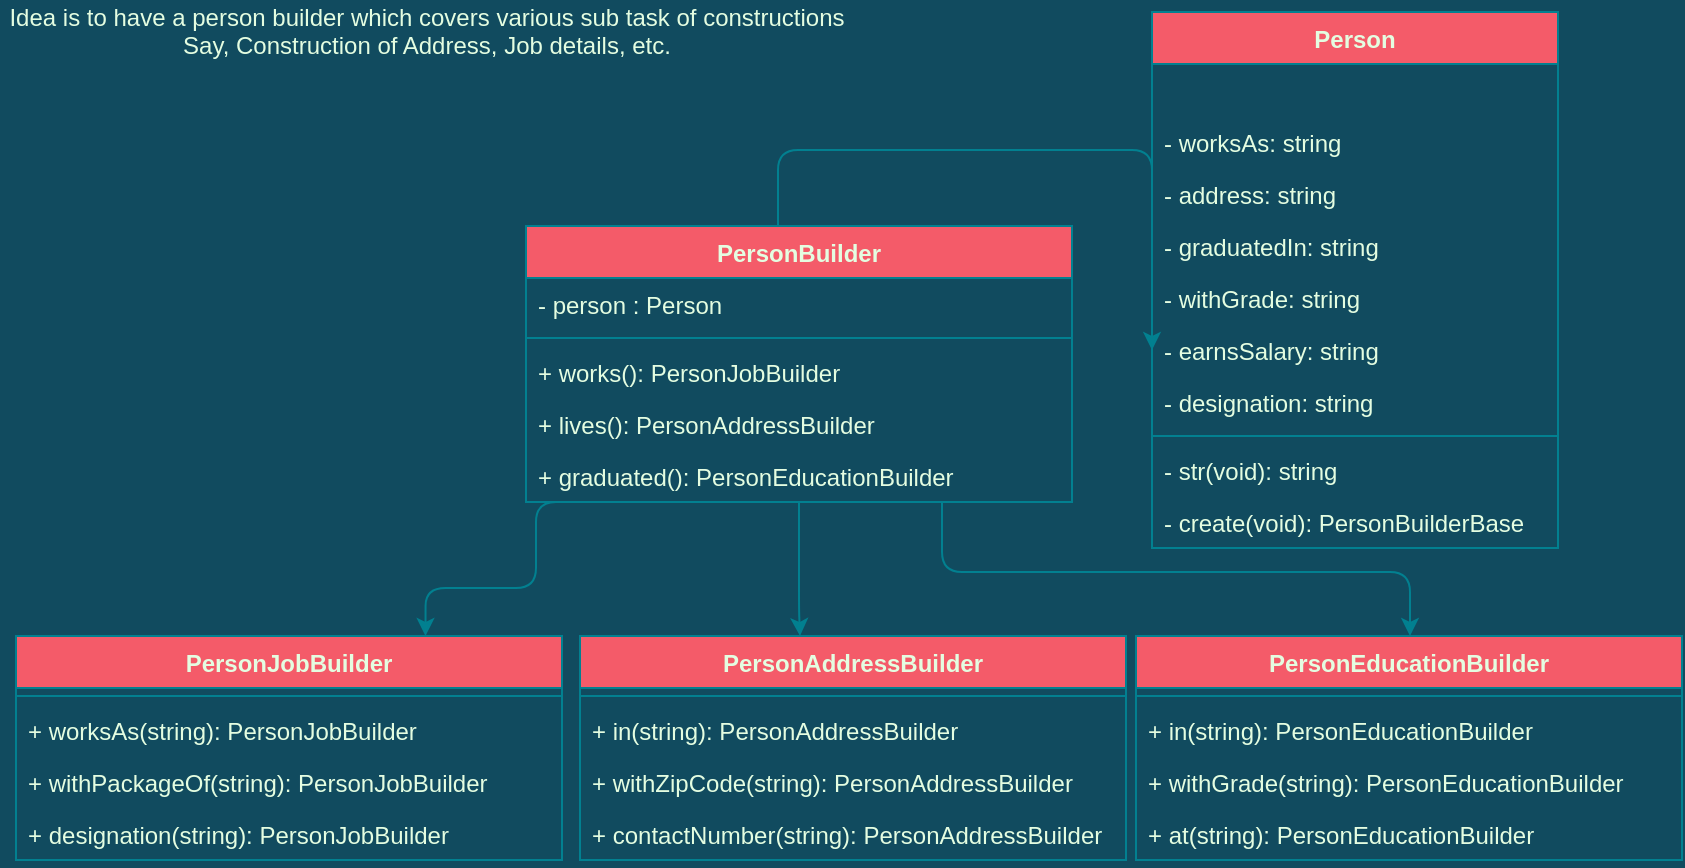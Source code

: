 <mxfile version="14.1.2" type="github">
  <diagram id="x5gHuUsIIJ-AkQ3tlWG3" name="Page-1">
    <mxGraphModel dx="868" dy="592" grid="0" gridSize="10" guides="1" tooltips="1" connect="1" arrows="1" fold="1" page="1" pageScale="1" pageWidth="827" pageHeight="1169" background="#114B5F" math="0" shadow="0">
      <root>
        <mxCell id="0" />
        <mxCell id="1" parent="0" />
        <mxCell id="iUWRhTmWpU_0zO2Lu-_L-1" value="Person&#xa;" style="swimlane;fontStyle=1;align=center;verticalAlign=top;childLayout=stackLayout;horizontal=1;startSize=26;horizontalStack=0;resizeParent=1;resizeParentMax=0;resizeLast=0;collapsible=1;marginBottom=0;fillColor=#F45B69;strokeColor=#028090;fontColor=#E4FDE1;" parent="1" vertex="1">
          <mxGeometry x="581" y="15" width="203" height="268" as="geometry" />
        </mxCell>
        <mxCell id="iUWRhTmWpU_0zO2Lu-_L-2" value="&#xa;" style="text;strokeColor=none;fillColor=none;align=left;verticalAlign=top;spacingLeft=4;spacingRight=4;overflow=hidden;rotatable=0;points=[[0,0.5],[1,0.5]];portConstraint=eastwest;fontColor=#E4FDE1;" parent="iUWRhTmWpU_0zO2Lu-_L-1" vertex="1">
          <mxGeometry y="26" width="203" height="26" as="geometry" />
        </mxCell>
        <mxCell id="iUWRhTmWpU_0zO2Lu-_L-13" value="- worksAs: string" style="text;strokeColor=none;fillColor=none;align=left;verticalAlign=top;spacingLeft=4;spacingRight=4;overflow=hidden;rotatable=0;points=[[0,0.5],[1,0.5]];portConstraint=eastwest;fontColor=#E4FDE1;" parent="iUWRhTmWpU_0zO2Lu-_L-1" vertex="1">
          <mxGeometry y="52" width="203" height="26" as="geometry" />
        </mxCell>
        <mxCell id="iUWRhTmWpU_0zO2Lu-_L-12" value="- address: string" style="text;strokeColor=none;fillColor=none;align=left;verticalAlign=top;spacingLeft=4;spacingRight=4;overflow=hidden;rotatable=0;points=[[0,0.5],[1,0.5]];portConstraint=eastwest;fontColor=#E4FDE1;" parent="iUWRhTmWpU_0zO2Lu-_L-1" vertex="1">
          <mxGeometry y="78" width="203" height="26" as="geometry" />
        </mxCell>
        <mxCell id="uwW9TZI5FmVvOkZDhSwe-39" value="- graduatedIn: string" style="text;strokeColor=none;fillColor=none;align=left;verticalAlign=top;spacingLeft=4;spacingRight=4;overflow=hidden;rotatable=0;points=[[0,0.5],[1,0.5]];portConstraint=eastwest;fontColor=#E4FDE1;" vertex="1" parent="iUWRhTmWpU_0zO2Lu-_L-1">
          <mxGeometry y="104" width="203" height="26" as="geometry" />
        </mxCell>
        <mxCell id="uwW9TZI5FmVvOkZDhSwe-41" value="- withGrade: string" style="text;strokeColor=none;fillColor=none;align=left;verticalAlign=top;spacingLeft=4;spacingRight=4;overflow=hidden;rotatable=0;points=[[0,0.5],[1,0.5]];portConstraint=eastwest;fontColor=#E4FDE1;" vertex="1" parent="iUWRhTmWpU_0zO2Lu-_L-1">
          <mxGeometry y="130" width="203" height="26" as="geometry" />
        </mxCell>
        <mxCell id="uwW9TZI5FmVvOkZDhSwe-40" value="- earnsSalary: string" style="text;strokeColor=none;fillColor=none;align=left;verticalAlign=top;spacingLeft=4;spacingRight=4;overflow=hidden;rotatable=0;points=[[0,0.5],[1,0.5]];portConstraint=eastwest;fontColor=#E4FDE1;" vertex="1" parent="iUWRhTmWpU_0zO2Lu-_L-1">
          <mxGeometry y="156" width="203" height="26" as="geometry" />
        </mxCell>
        <mxCell id="iUWRhTmWpU_0zO2Lu-_L-9" value="- designation: string" style="text;strokeColor=none;fillColor=none;align=left;verticalAlign=top;spacingLeft=4;spacingRight=4;overflow=hidden;rotatable=0;points=[[0,0.5],[1,0.5]];portConstraint=eastwest;fontColor=#E4FDE1;" parent="iUWRhTmWpU_0zO2Lu-_L-1" vertex="1">
          <mxGeometry y="182" width="203" height="26" as="geometry" />
        </mxCell>
        <mxCell id="iUWRhTmWpU_0zO2Lu-_L-3" value="" style="line;strokeWidth=1;fillColor=none;align=left;verticalAlign=middle;spacingTop=-1;spacingLeft=3;spacingRight=3;rotatable=0;labelPosition=right;points=[];portConstraint=eastwest;labelBackgroundColor=#114B5F;strokeColor=#028090;fontColor=#E4FDE1;" parent="iUWRhTmWpU_0zO2Lu-_L-1" vertex="1">
          <mxGeometry y="208" width="203" height="8" as="geometry" />
        </mxCell>
        <mxCell id="iUWRhTmWpU_0zO2Lu-_L-4" value="- str(void): string" style="text;strokeColor=none;fillColor=none;align=left;verticalAlign=top;spacingLeft=4;spacingRight=4;overflow=hidden;rotatable=0;points=[[0,0.5],[1,0.5]];portConstraint=eastwest;fontColor=#E4FDE1;" parent="iUWRhTmWpU_0zO2Lu-_L-1" vertex="1">
          <mxGeometry y="216" width="203" height="26" as="geometry" />
        </mxCell>
        <mxCell id="uwW9TZI5FmVvOkZDhSwe-3" value="- create(void): PersonBuilderBase" style="text;strokeColor=none;fillColor=none;align=left;verticalAlign=top;spacingLeft=4;spacingRight=4;overflow=hidden;rotatable=0;points=[[0,0.5],[1,0.5]];portConstraint=eastwest;fontColor=#E4FDE1;" vertex="1" parent="iUWRhTmWpU_0zO2Lu-_L-1">
          <mxGeometry y="242" width="203" height="26" as="geometry" />
        </mxCell>
        <mxCell id="uwW9TZI5FmVvOkZDhSwe-2" value="&lt;div&gt;Idea is to have a person builder which covers various sub task of constructions&lt;/div&gt;&lt;div&gt;Say, Construction of Address, Job details, etc.&lt;/div&gt;&lt;div&gt;&lt;br&gt;&lt;/div&gt;" style="text;html=1;align=center;verticalAlign=middle;resizable=0;points=[];autosize=1;fontColor=#E4FDE1;" vertex="1" parent="1">
          <mxGeometry x="5" y="9" width="426" height="46" as="geometry" />
        </mxCell>
        <mxCell id="uwW9TZI5FmVvOkZDhSwe-42" style="edgeStyle=orthogonalEdgeStyle;orthogonalLoop=1;jettySize=auto;html=1;entryX=0;entryY=0.5;entryDx=0;entryDy=0;labelBackgroundColor=#114B5F;strokeColor=#028090;fontColor=#E4FDE1;" edge="1" parent="1" source="uwW9TZI5FmVvOkZDhSwe-9" target="uwW9TZI5FmVvOkZDhSwe-40">
          <mxGeometry relative="1" as="geometry">
            <Array as="points">
              <mxPoint x="394" y="208" />
              <mxPoint x="394" y="84" />
              <mxPoint x="581" y="84" />
            </Array>
          </mxGeometry>
        </mxCell>
        <mxCell id="uwW9TZI5FmVvOkZDhSwe-43" style="edgeStyle=orthogonalEdgeStyle;orthogonalLoop=1;jettySize=auto;html=1;entryX=0.75;entryY=0;entryDx=0;entryDy=0;exitX=0.5;exitY=1;exitDx=0;exitDy=0;labelBackgroundColor=#114B5F;strokeColor=#028090;fontColor=#E4FDE1;" edge="1" parent="1" source="uwW9TZI5FmVvOkZDhSwe-9" target="uwW9TZI5FmVvOkZDhSwe-20">
          <mxGeometry relative="1" as="geometry">
            <mxPoint x="361" y="319" as="sourcePoint" />
            <Array as="points">
              <mxPoint x="273" y="260" />
              <mxPoint x="273" y="303" />
              <mxPoint x="218" y="303" />
            </Array>
          </mxGeometry>
        </mxCell>
        <mxCell id="uwW9TZI5FmVvOkZDhSwe-44" style="edgeStyle=orthogonalEdgeStyle;orthogonalLoop=1;jettySize=auto;html=1;labelBackgroundColor=#114B5F;strokeColor=#028090;fontColor=#E4FDE1;" edge="1" parent="1" source="uwW9TZI5FmVvOkZDhSwe-9" target="uwW9TZI5FmVvOkZDhSwe-26">
          <mxGeometry relative="1" as="geometry">
            <mxPoint x="405" y="306" as="targetPoint" />
            <Array as="points">
              <mxPoint x="405" y="314" />
              <mxPoint x="405" y="314" />
            </Array>
          </mxGeometry>
        </mxCell>
        <mxCell id="uwW9TZI5FmVvOkZDhSwe-45" style="edgeStyle=orthogonalEdgeStyle;orthogonalLoop=1;jettySize=auto;html=1;labelBackgroundColor=#114B5F;strokeColor=#028090;fontColor=#E4FDE1;" edge="1" parent="1" source="uwW9TZI5FmVvOkZDhSwe-9" target="uwW9TZI5FmVvOkZDhSwe-32">
          <mxGeometry relative="1" as="geometry">
            <Array as="points">
              <mxPoint x="476" y="295" />
              <mxPoint x="710" y="295" />
            </Array>
          </mxGeometry>
        </mxCell>
        <mxCell id="uwW9TZI5FmVvOkZDhSwe-9" value="PersonBuilder" style="swimlane;fontStyle=1;align=center;verticalAlign=top;childLayout=stackLayout;horizontal=1;startSize=26;horizontalStack=0;resizeParent=1;resizeParentMax=0;resizeLast=0;collapsible=1;marginBottom=0;fillColor=#F45B69;strokeColor=#028090;fontColor=#E4FDE1;" vertex="1" parent="1">
          <mxGeometry x="268" y="122" width="273" height="138" as="geometry" />
        </mxCell>
        <mxCell id="uwW9TZI5FmVvOkZDhSwe-10" value="- person : Person" style="text;strokeColor=none;fillColor=none;align=left;verticalAlign=top;spacingLeft=4;spacingRight=4;overflow=hidden;rotatable=0;points=[[0,0.5],[1,0.5]];portConstraint=eastwest;fontColor=#E4FDE1;" vertex="1" parent="uwW9TZI5FmVvOkZDhSwe-9">
          <mxGeometry y="26" width="273" height="26" as="geometry" />
        </mxCell>
        <mxCell id="uwW9TZI5FmVvOkZDhSwe-11" value="" style="line;strokeWidth=1;fillColor=none;align=left;verticalAlign=middle;spacingTop=-1;spacingLeft=3;spacingRight=3;rotatable=0;labelPosition=right;points=[];portConstraint=eastwest;labelBackgroundColor=#114B5F;strokeColor=#028090;fontColor=#E4FDE1;" vertex="1" parent="uwW9TZI5FmVvOkZDhSwe-9">
          <mxGeometry y="52" width="273" height="8" as="geometry" />
        </mxCell>
        <mxCell id="uwW9TZI5FmVvOkZDhSwe-12" value="+ works(): PersonJobBuilder" style="text;strokeColor=none;fillColor=none;align=left;verticalAlign=top;spacingLeft=4;spacingRight=4;overflow=hidden;rotatable=0;points=[[0,0.5],[1,0.5]];portConstraint=eastwest;fontColor=#E4FDE1;" vertex="1" parent="uwW9TZI5FmVvOkZDhSwe-9">
          <mxGeometry y="60" width="273" height="26" as="geometry" />
        </mxCell>
        <mxCell id="uwW9TZI5FmVvOkZDhSwe-13" value="+ lives(): PersonAddressBuilder" style="text;strokeColor=none;fillColor=none;align=left;verticalAlign=top;spacingLeft=4;spacingRight=4;overflow=hidden;rotatable=0;points=[[0,0.5],[1,0.5]];portConstraint=eastwest;fontColor=#E4FDE1;" vertex="1" parent="uwW9TZI5FmVvOkZDhSwe-9">
          <mxGeometry y="86" width="273" height="26" as="geometry" />
        </mxCell>
        <mxCell id="uwW9TZI5FmVvOkZDhSwe-14" value="+ graduated(): PersonEducationBuilder" style="text;strokeColor=none;fillColor=none;align=left;verticalAlign=top;spacingLeft=4;spacingRight=4;overflow=hidden;rotatable=0;points=[[0,0.5],[1,0.5]];portConstraint=eastwest;fontColor=#E4FDE1;" vertex="1" parent="uwW9TZI5FmVvOkZDhSwe-9">
          <mxGeometry y="112" width="273" height="26" as="geometry" />
        </mxCell>
        <mxCell id="uwW9TZI5FmVvOkZDhSwe-20" value="PersonJobBuilder" style="swimlane;fontStyle=1;align=center;verticalAlign=top;childLayout=stackLayout;horizontal=1;startSize=26;horizontalStack=0;resizeParent=1;resizeParentMax=0;resizeLast=0;collapsible=1;marginBottom=0;fillColor=#F45B69;strokeColor=#028090;fontColor=#E4FDE1;" vertex="1" parent="1">
          <mxGeometry x="13" y="327" width="273" height="112" as="geometry" />
        </mxCell>
        <mxCell id="uwW9TZI5FmVvOkZDhSwe-22" value="" style="line;strokeWidth=1;fillColor=none;align=left;verticalAlign=middle;spacingTop=-1;spacingLeft=3;spacingRight=3;rotatable=0;labelPosition=right;points=[];portConstraint=eastwest;labelBackgroundColor=#114B5F;strokeColor=#028090;fontColor=#E4FDE1;" vertex="1" parent="uwW9TZI5FmVvOkZDhSwe-20">
          <mxGeometry y="26" width="273" height="8" as="geometry" />
        </mxCell>
        <mxCell id="uwW9TZI5FmVvOkZDhSwe-23" value="+ worksAs(string): PersonJobBuilder" style="text;strokeColor=none;fillColor=none;align=left;verticalAlign=top;spacingLeft=4;spacingRight=4;overflow=hidden;rotatable=0;points=[[0,0.5],[1,0.5]];portConstraint=eastwest;fontColor=#E4FDE1;" vertex="1" parent="uwW9TZI5FmVvOkZDhSwe-20">
          <mxGeometry y="34" width="273" height="26" as="geometry" />
        </mxCell>
        <mxCell id="uwW9TZI5FmVvOkZDhSwe-24" value="+ withPackageOf(string): PersonJobBuilder" style="text;strokeColor=none;fillColor=none;align=left;verticalAlign=top;spacingLeft=4;spacingRight=4;overflow=hidden;rotatable=0;points=[[0,0.5],[1,0.5]];portConstraint=eastwest;fontColor=#E4FDE1;" vertex="1" parent="uwW9TZI5FmVvOkZDhSwe-20">
          <mxGeometry y="60" width="273" height="26" as="geometry" />
        </mxCell>
        <mxCell id="uwW9TZI5FmVvOkZDhSwe-25" value="+ designation(string): PersonJobBuilder" style="text;strokeColor=none;fillColor=none;align=left;verticalAlign=top;spacingLeft=4;spacingRight=4;overflow=hidden;rotatable=0;points=[[0,0.5],[1,0.5]];portConstraint=eastwest;fontColor=#E4FDE1;" vertex="1" parent="uwW9TZI5FmVvOkZDhSwe-20">
          <mxGeometry y="86" width="273" height="26" as="geometry" />
        </mxCell>
        <mxCell id="uwW9TZI5FmVvOkZDhSwe-26" value="PersonAddressBuilder" style="swimlane;fontStyle=1;align=center;verticalAlign=top;childLayout=stackLayout;horizontal=1;startSize=26;horizontalStack=0;resizeParent=1;resizeParentMax=0;resizeLast=0;collapsible=1;marginBottom=0;fillColor=#F45B69;strokeColor=#028090;fontColor=#E4FDE1;" vertex="1" parent="1">
          <mxGeometry x="295" y="327" width="273" height="112" as="geometry" />
        </mxCell>
        <mxCell id="uwW9TZI5FmVvOkZDhSwe-28" value="" style="line;strokeWidth=1;fillColor=none;align=left;verticalAlign=middle;spacingTop=-1;spacingLeft=3;spacingRight=3;rotatable=0;labelPosition=right;points=[];portConstraint=eastwest;labelBackgroundColor=#114B5F;strokeColor=#028090;fontColor=#E4FDE1;" vertex="1" parent="uwW9TZI5FmVvOkZDhSwe-26">
          <mxGeometry y="26" width="273" height="8" as="geometry" />
        </mxCell>
        <mxCell id="uwW9TZI5FmVvOkZDhSwe-29" value="+ in(string): PersonAddressBuilder" style="text;strokeColor=none;fillColor=none;align=left;verticalAlign=top;spacingLeft=4;spacingRight=4;overflow=hidden;rotatable=0;points=[[0,0.5],[1,0.5]];portConstraint=eastwest;fontColor=#E4FDE1;" vertex="1" parent="uwW9TZI5FmVvOkZDhSwe-26">
          <mxGeometry y="34" width="273" height="26" as="geometry" />
        </mxCell>
        <mxCell id="uwW9TZI5FmVvOkZDhSwe-30" value="+ withZipCode(string): PersonAddressBuilder" style="text;strokeColor=none;fillColor=none;align=left;verticalAlign=top;spacingLeft=4;spacingRight=4;overflow=hidden;rotatable=0;points=[[0,0.5],[1,0.5]];portConstraint=eastwest;fontColor=#E4FDE1;" vertex="1" parent="uwW9TZI5FmVvOkZDhSwe-26">
          <mxGeometry y="60" width="273" height="26" as="geometry" />
        </mxCell>
        <mxCell id="uwW9TZI5FmVvOkZDhSwe-31" value="+ contactNumber(string): PersonAddressBuilder" style="text;strokeColor=none;fillColor=none;align=left;verticalAlign=top;spacingLeft=4;spacingRight=4;overflow=hidden;rotatable=0;points=[[0,0.5],[1,0.5]];portConstraint=eastwest;fontColor=#E4FDE1;" vertex="1" parent="uwW9TZI5FmVvOkZDhSwe-26">
          <mxGeometry y="86" width="273" height="26" as="geometry" />
        </mxCell>
        <mxCell id="uwW9TZI5FmVvOkZDhSwe-32" value="PersonEducationBuilder" style="swimlane;fontStyle=1;align=center;verticalAlign=top;childLayout=stackLayout;horizontal=1;startSize=26;horizontalStack=0;resizeParent=1;resizeParentMax=0;resizeLast=0;collapsible=1;marginBottom=0;fillColor=#F45B69;strokeColor=#028090;fontColor=#E4FDE1;" vertex="1" parent="1">
          <mxGeometry x="573" y="327" width="273" height="112" as="geometry" />
        </mxCell>
        <mxCell id="uwW9TZI5FmVvOkZDhSwe-34" value="" style="line;strokeWidth=1;fillColor=none;align=left;verticalAlign=middle;spacingTop=-1;spacingLeft=3;spacingRight=3;rotatable=0;labelPosition=right;points=[];portConstraint=eastwest;labelBackgroundColor=#114B5F;strokeColor=#028090;fontColor=#E4FDE1;" vertex="1" parent="uwW9TZI5FmVvOkZDhSwe-32">
          <mxGeometry y="26" width="273" height="8" as="geometry" />
        </mxCell>
        <mxCell id="uwW9TZI5FmVvOkZDhSwe-35" value="+ in(string): PersonEducationBuilder" style="text;strokeColor=none;fillColor=none;align=left;verticalAlign=top;spacingLeft=4;spacingRight=4;overflow=hidden;rotatable=0;points=[[0,0.5],[1,0.5]];portConstraint=eastwest;fontColor=#E4FDE1;" vertex="1" parent="uwW9TZI5FmVvOkZDhSwe-32">
          <mxGeometry y="34" width="273" height="26" as="geometry" />
        </mxCell>
        <mxCell id="uwW9TZI5FmVvOkZDhSwe-36" value="+ withGrade(string): PersonEducationBuilder" style="text;strokeColor=none;fillColor=none;align=left;verticalAlign=top;spacingLeft=4;spacingRight=4;overflow=hidden;rotatable=0;points=[[0,0.5],[1,0.5]];portConstraint=eastwest;fontColor=#E4FDE1;" vertex="1" parent="uwW9TZI5FmVvOkZDhSwe-32">
          <mxGeometry y="60" width="273" height="26" as="geometry" />
        </mxCell>
        <mxCell id="uwW9TZI5FmVvOkZDhSwe-37" value="+ at(string): PersonEducationBuilder" style="text;strokeColor=none;fillColor=none;align=left;verticalAlign=top;spacingLeft=4;spacingRight=4;overflow=hidden;rotatable=0;points=[[0,0.5],[1,0.5]];portConstraint=eastwest;fontColor=#E4FDE1;" vertex="1" parent="uwW9TZI5FmVvOkZDhSwe-32">
          <mxGeometry y="86" width="273" height="26" as="geometry" />
        </mxCell>
      </root>
    </mxGraphModel>
  </diagram>
</mxfile>
